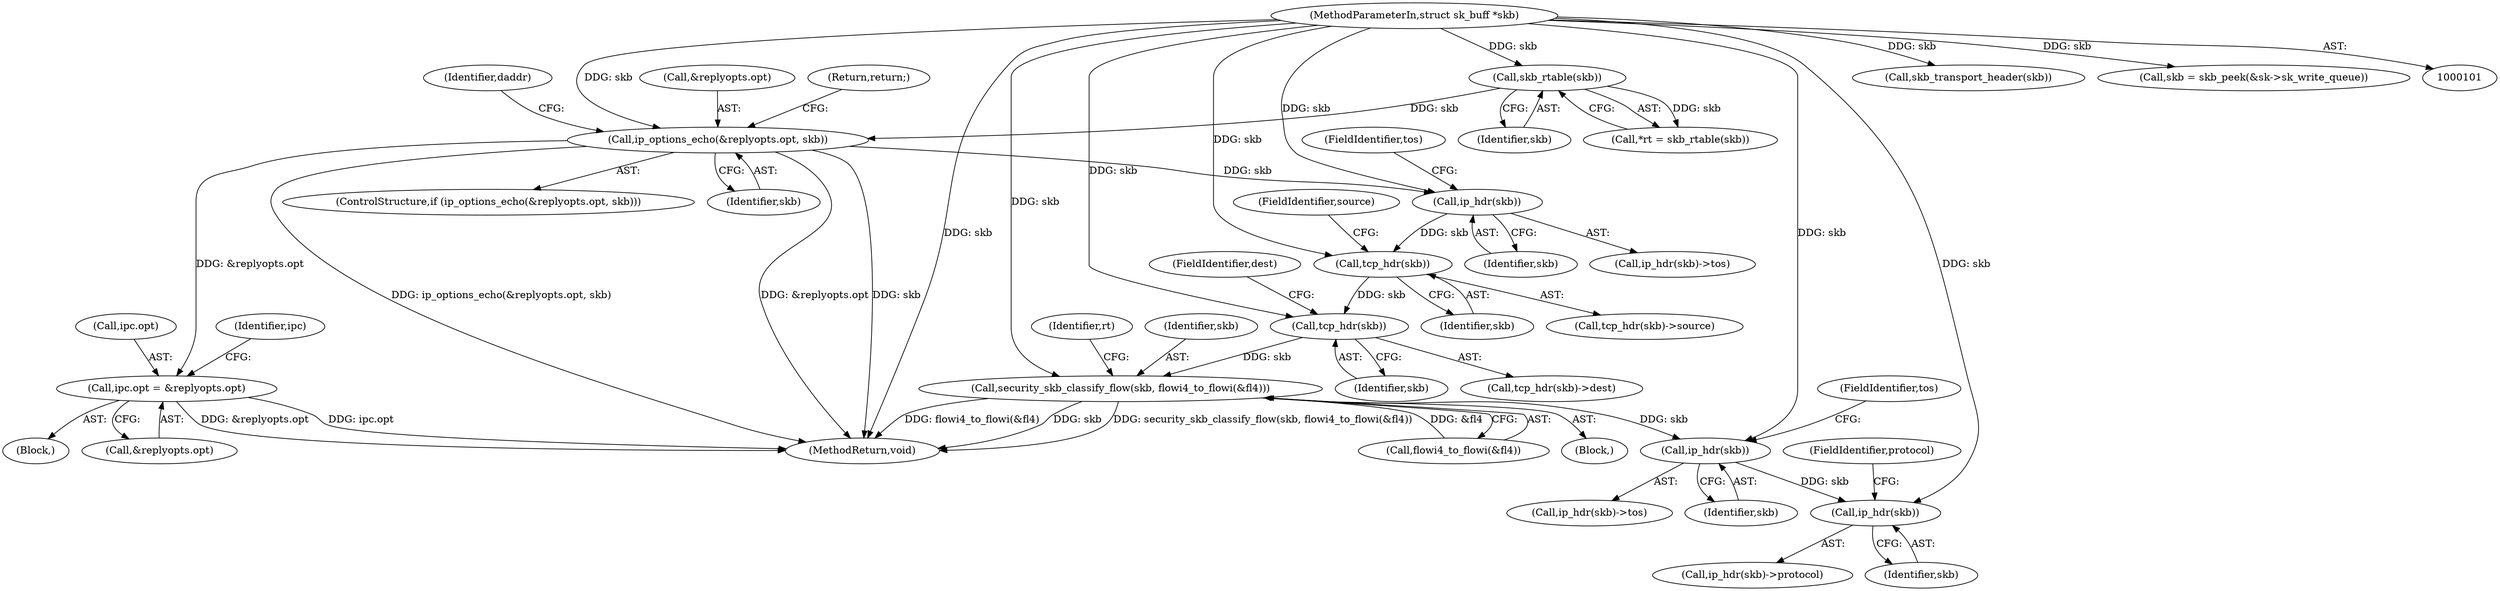 digraph "1_linux_f6d8bd051c391c1c0458a30b2a7abcd939329259_23@del" {
"1000121" [label="(Call,ip_options_echo(&replyopts.opt, skb))"];
"1000118" [label="(Call,skb_rtable(skb))"];
"1000103" [label="(MethodParameterIn,struct sk_buff *skb)"];
"1000154" [label="(Call,ipc.opt = &replyopts.opt)"];
"1000186" [label="(Call,ip_hdr(skb))"];
"1000200" [label="(Call,tcp_hdr(skb))"];
"1000204" [label="(Call,tcp_hdr(skb))"];
"1000207" [label="(Call,security_skb_classify_flow(skb, flowi4_to_flowi(&fl4)))"];
"1000230" [label="(Call,ip_hdr(skb))"];
"1000245" [label="(Call,ip_hdr(skb))"];
"1000185" [label="(Call,ip_hdr(skb)->tos)"];
"1000187" [label="(Identifier,skb)"];
"1000203" [label="(Call,tcp_hdr(skb)->dest)"];
"1000199" [label="(Call,tcp_hdr(skb)->source)"];
"1000122" [label="(Call,&replyopts.opt)"];
"1000204" [label="(Call,tcp_hdr(skb))"];
"1000200" [label="(Call,tcp_hdr(skb))"];
"1000231" [label="(Identifier,skb)"];
"1000121" [label="(Call,ip_options_echo(&replyopts.opt, skb))"];
"1000292" [label="(Call,skb_transport_header(skb))"];
"1000244" [label="(Call,ip_hdr(skb)->protocol)"];
"1000127" [label="(Return,return;)"];
"1000247" [label="(FieldIdentifier,protocol)"];
"1000272" [label="(Call,skb = skb_peek(&sk->sk_write_queue))"];
"1000209" [label="(Call,flowi4_to_flowi(&fl4))"];
"1000213" [label="(Identifier,rt)"];
"1000232" [label="(FieldIdentifier,tos)"];
"1000155" [label="(Call,ipc.opt)"];
"1000165" [label="(Identifier,ipc)"];
"1000208" [label="(Identifier,skb)"];
"1000119" [label="(Identifier,skb)"];
"1000207" [label="(Call,security_skb_classify_flow(skb, flowi4_to_flowi(&fl4)))"];
"1000188" [label="(FieldIdentifier,tos)"];
"1000205" [label="(Identifier,skb)"];
"1000129" [label="(Identifier,daddr)"];
"1000246" [label="(Identifier,skb)"];
"1000120" [label="(ControlStructure,if (ip_options_echo(&replyopts.opt, skb)))"];
"1000229" [label="(Call,ip_hdr(skb)->tos)"];
"1000118" [label="(Call,skb_rtable(skb))"];
"1000245" [label="(Call,ip_hdr(skb))"];
"1000126" [label="(Identifier,skb)"];
"1000316" [label="(MethodReturn,void)"];
"1000186" [label="(Call,ip_hdr(skb))"];
"1000202" [label="(FieldIdentifier,source)"];
"1000154" [label="(Call,ipc.opt = &replyopts.opt)"];
"1000201" [label="(Identifier,skb)"];
"1000175" [label="(Block,)"];
"1000158" [label="(Call,&replyopts.opt)"];
"1000103" [label="(MethodParameterIn,struct sk_buff *skb)"];
"1000206" [label="(FieldIdentifier,dest)"];
"1000153" [label="(Block,)"];
"1000116" [label="(Call,*rt = skb_rtable(skb))"];
"1000230" [label="(Call,ip_hdr(skb))"];
"1000121" -> "1000120"  [label="AST: "];
"1000121" -> "1000126"  [label="CFG: "];
"1000122" -> "1000121"  [label="AST: "];
"1000126" -> "1000121"  [label="AST: "];
"1000127" -> "1000121"  [label="CFG: "];
"1000129" -> "1000121"  [label="CFG: "];
"1000121" -> "1000316"  [label="DDG: skb"];
"1000121" -> "1000316"  [label="DDG: ip_options_echo(&replyopts.opt, skb)"];
"1000121" -> "1000316"  [label="DDG: &replyopts.opt"];
"1000118" -> "1000121"  [label="DDG: skb"];
"1000103" -> "1000121"  [label="DDG: skb"];
"1000121" -> "1000154"  [label="DDG: &replyopts.opt"];
"1000121" -> "1000186"  [label="DDG: skb"];
"1000118" -> "1000116"  [label="AST: "];
"1000118" -> "1000119"  [label="CFG: "];
"1000119" -> "1000118"  [label="AST: "];
"1000116" -> "1000118"  [label="CFG: "];
"1000118" -> "1000116"  [label="DDG: skb"];
"1000103" -> "1000118"  [label="DDG: skb"];
"1000103" -> "1000101"  [label="AST: "];
"1000103" -> "1000316"  [label="DDG: skb"];
"1000103" -> "1000186"  [label="DDG: skb"];
"1000103" -> "1000200"  [label="DDG: skb"];
"1000103" -> "1000204"  [label="DDG: skb"];
"1000103" -> "1000207"  [label="DDG: skb"];
"1000103" -> "1000230"  [label="DDG: skb"];
"1000103" -> "1000245"  [label="DDG: skb"];
"1000103" -> "1000272"  [label="DDG: skb"];
"1000103" -> "1000292"  [label="DDG: skb"];
"1000154" -> "1000153"  [label="AST: "];
"1000154" -> "1000158"  [label="CFG: "];
"1000155" -> "1000154"  [label="AST: "];
"1000158" -> "1000154"  [label="AST: "];
"1000165" -> "1000154"  [label="CFG: "];
"1000154" -> "1000316"  [label="DDG: ipc.opt"];
"1000154" -> "1000316"  [label="DDG: &replyopts.opt"];
"1000186" -> "1000185"  [label="AST: "];
"1000186" -> "1000187"  [label="CFG: "];
"1000187" -> "1000186"  [label="AST: "];
"1000188" -> "1000186"  [label="CFG: "];
"1000186" -> "1000200"  [label="DDG: skb"];
"1000200" -> "1000199"  [label="AST: "];
"1000200" -> "1000201"  [label="CFG: "];
"1000201" -> "1000200"  [label="AST: "];
"1000202" -> "1000200"  [label="CFG: "];
"1000200" -> "1000204"  [label="DDG: skb"];
"1000204" -> "1000203"  [label="AST: "];
"1000204" -> "1000205"  [label="CFG: "];
"1000205" -> "1000204"  [label="AST: "];
"1000206" -> "1000204"  [label="CFG: "];
"1000204" -> "1000207"  [label="DDG: skb"];
"1000207" -> "1000175"  [label="AST: "];
"1000207" -> "1000209"  [label="CFG: "];
"1000208" -> "1000207"  [label="AST: "];
"1000209" -> "1000207"  [label="AST: "];
"1000213" -> "1000207"  [label="CFG: "];
"1000207" -> "1000316"  [label="DDG: security_skb_classify_flow(skb, flowi4_to_flowi(&fl4))"];
"1000207" -> "1000316"  [label="DDG: flowi4_to_flowi(&fl4)"];
"1000207" -> "1000316"  [label="DDG: skb"];
"1000209" -> "1000207"  [label="DDG: &fl4"];
"1000207" -> "1000230"  [label="DDG: skb"];
"1000230" -> "1000229"  [label="AST: "];
"1000230" -> "1000231"  [label="CFG: "];
"1000231" -> "1000230"  [label="AST: "];
"1000232" -> "1000230"  [label="CFG: "];
"1000230" -> "1000245"  [label="DDG: skb"];
"1000245" -> "1000244"  [label="AST: "];
"1000245" -> "1000246"  [label="CFG: "];
"1000246" -> "1000245"  [label="AST: "];
"1000247" -> "1000245"  [label="CFG: "];
}
